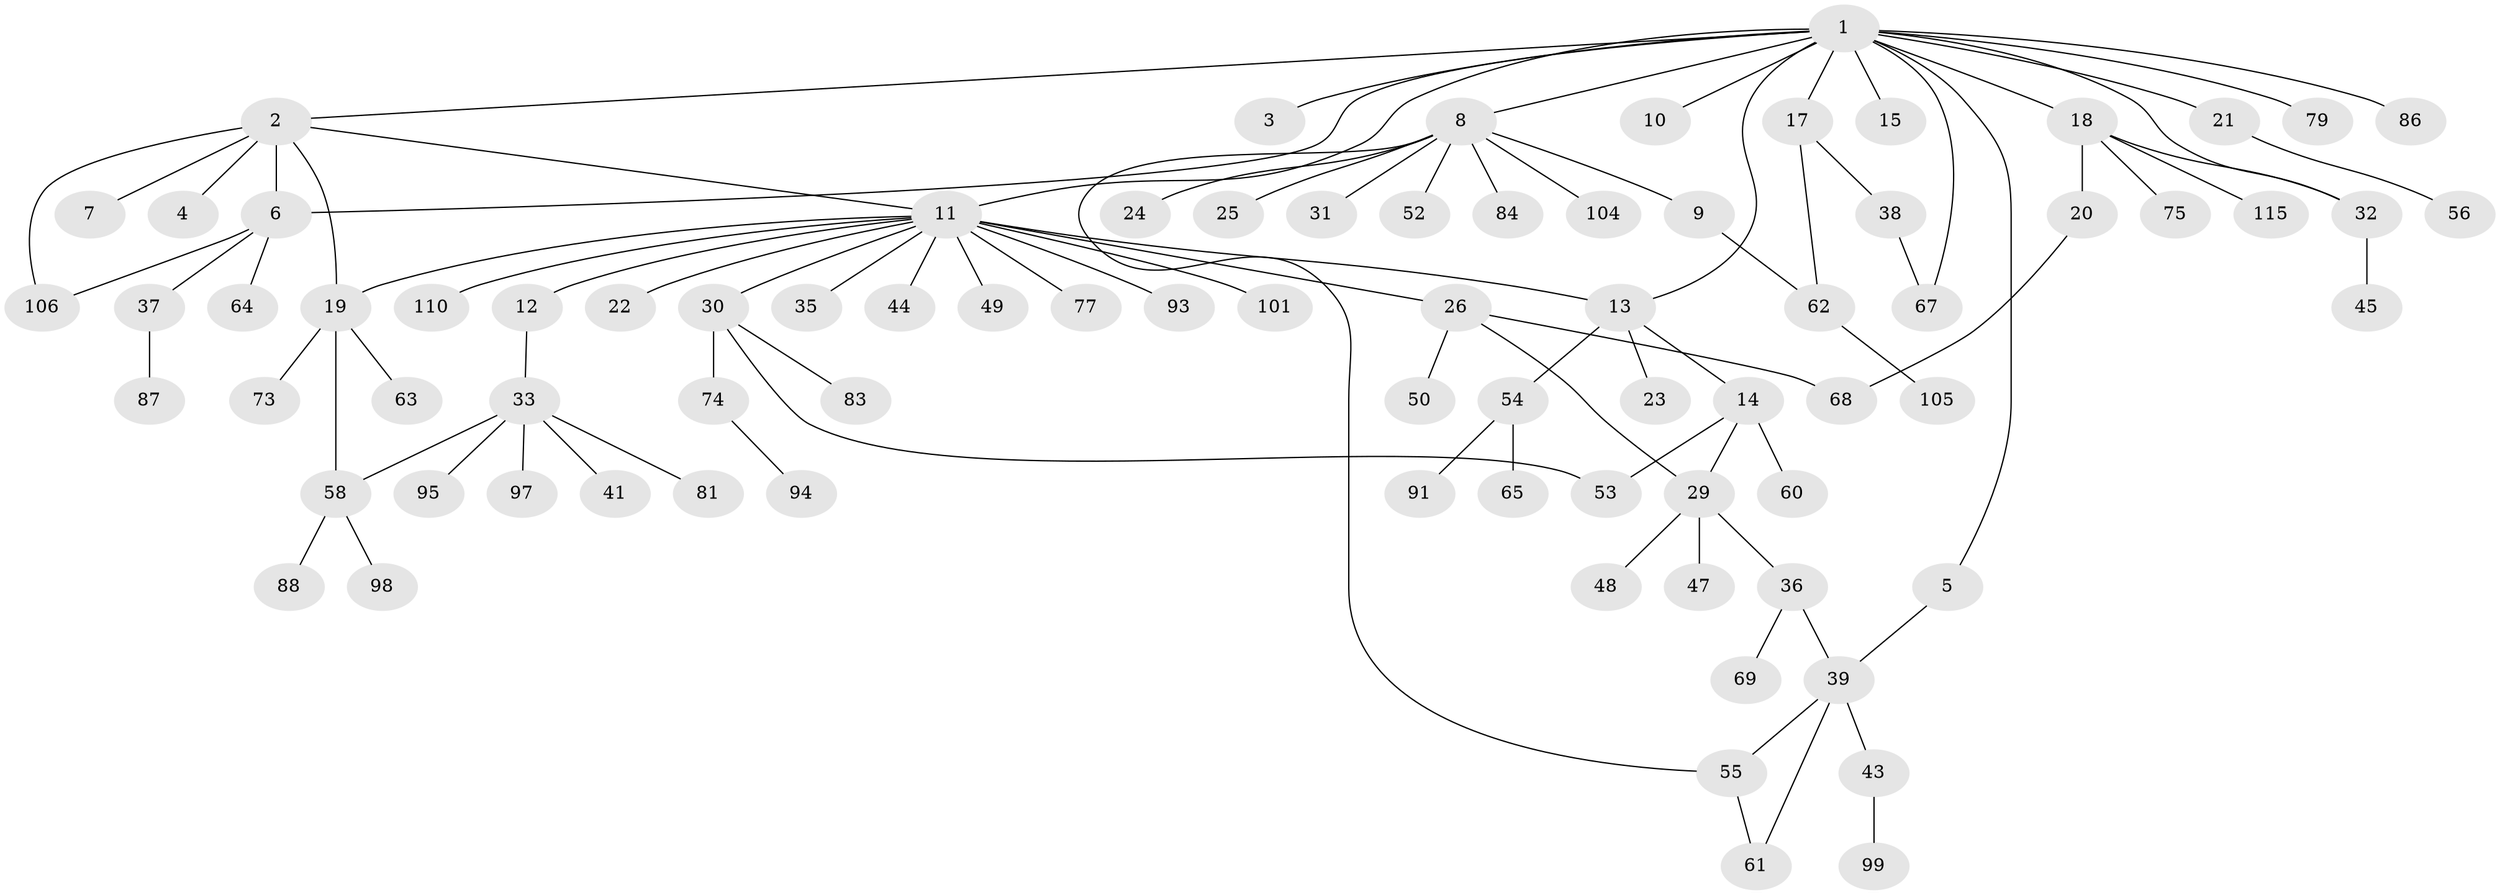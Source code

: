 // Generated by graph-tools (version 1.1) at 2025/23/03/03/25 07:23:51]
// undirected, 82 vertices, 96 edges
graph export_dot {
graph [start="1"]
  node [color=gray90,style=filled];
  1 [super="+16"];
  2 [super="+85"];
  3 [super="+112"];
  4;
  5;
  6;
  7;
  8 [super="+70"];
  9;
  10;
  11 [super="+27"];
  12;
  13 [super="+92"];
  14 [super="+59"];
  15 [super="+57"];
  17;
  18 [super="+71"];
  19 [super="+28"];
  20 [super="+108"];
  21;
  22;
  23;
  24;
  25;
  26 [super="+113"];
  29 [super="+42"];
  30 [super="+34"];
  31;
  32 [super="+46"];
  33 [super="+72"];
  35;
  36 [super="+51"];
  37 [super="+96"];
  38;
  39 [super="+40"];
  41;
  43;
  44;
  45 [super="+111"];
  47;
  48;
  49;
  50;
  52;
  53;
  54 [super="+78"];
  55 [super="+100"];
  56;
  58 [super="+82"];
  60 [super="+102"];
  61 [super="+103"];
  62 [super="+89"];
  63;
  64 [super="+66"];
  65 [super="+76"];
  67;
  68 [super="+90"];
  69;
  73;
  74 [super="+80"];
  75;
  77;
  79;
  81 [super="+107"];
  83;
  84;
  86 [super="+114"];
  87;
  88;
  91;
  93;
  94;
  95;
  97;
  98;
  99;
  101;
  104;
  105;
  106 [super="+109"];
  110;
  115;
  1 -- 2;
  1 -- 3;
  1 -- 5;
  1 -- 6;
  1 -- 8;
  1 -- 10;
  1 -- 11 [weight=2];
  1 -- 13;
  1 -- 15;
  1 -- 17;
  1 -- 32;
  1 -- 67;
  1 -- 79;
  1 -- 86 [weight=2];
  1 -- 18;
  1 -- 21;
  2 -- 4;
  2 -- 6;
  2 -- 7;
  2 -- 19;
  2 -- 106;
  2 -- 11;
  5 -- 39;
  6 -- 37;
  6 -- 64;
  6 -- 106;
  8 -- 9;
  8 -- 24;
  8 -- 25;
  8 -- 31;
  8 -- 52;
  8 -- 84;
  8 -- 104;
  8 -- 55;
  9 -- 62;
  11 -- 12;
  11 -- 13;
  11 -- 22;
  11 -- 26;
  11 -- 30;
  11 -- 44;
  11 -- 49;
  11 -- 110;
  11 -- 35;
  11 -- 77;
  11 -- 101;
  11 -- 93;
  11 -- 19;
  12 -- 33;
  13 -- 14;
  13 -- 23;
  13 -- 54 [weight=2];
  14 -- 29;
  14 -- 53;
  14 -- 60;
  17 -- 38;
  17 -- 62;
  18 -- 20;
  18 -- 32;
  18 -- 75;
  18 -- 115;
  19 -- 58;
  19 -- 63;
  19 -- 73;
  20 -- 68;
  21 -- 56;
  26 -- 29;
  26 -- 50;
  26 -- 68;
  29 -- 36;
  29 -- 48;
  29 -- 47;
  30 -- 53;
  30 -- 74;
  30 -- 83;
  32 -- 45;
  33 -- 41;
  33 -- 81;
  33 -- 95;
  33 -- 97;
  33 -- 58;
  36 -- 39;
  36 -- 69;
  37 -- 87;
  38 -- 67;
  39 -- 43;
  39 -- 55;
  39 -- 61;
  43 -- 99;
  54 -- 65;
  54 -- 91;
  55 -- 61;
  58 -- 88;
  58 -- 98;
  62 -- 105;
  74 -- 94;
}
